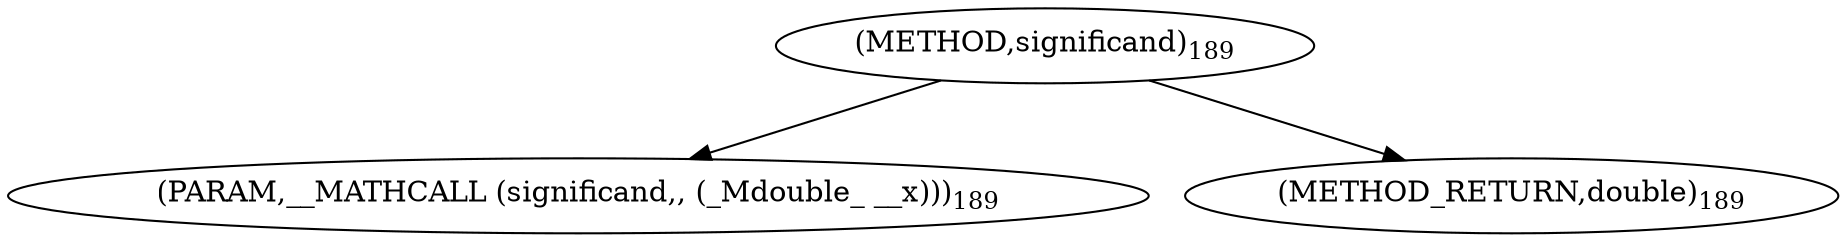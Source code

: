 digraph "significand" {  
"20577" [label = <(METHOD,significand)<SUB>189</SUB>> ]
"20578" [label = <(PARAM,__MATHCALL (significand,, (_Mdouble_ __x)))<SUB>189</SUB>> ]
"20579" [label = <(METHOD_RETURN,double)<SUB>189</SUB>> ]
  "20577" -> "20578" 
  "20577" -> "20579" 
}
